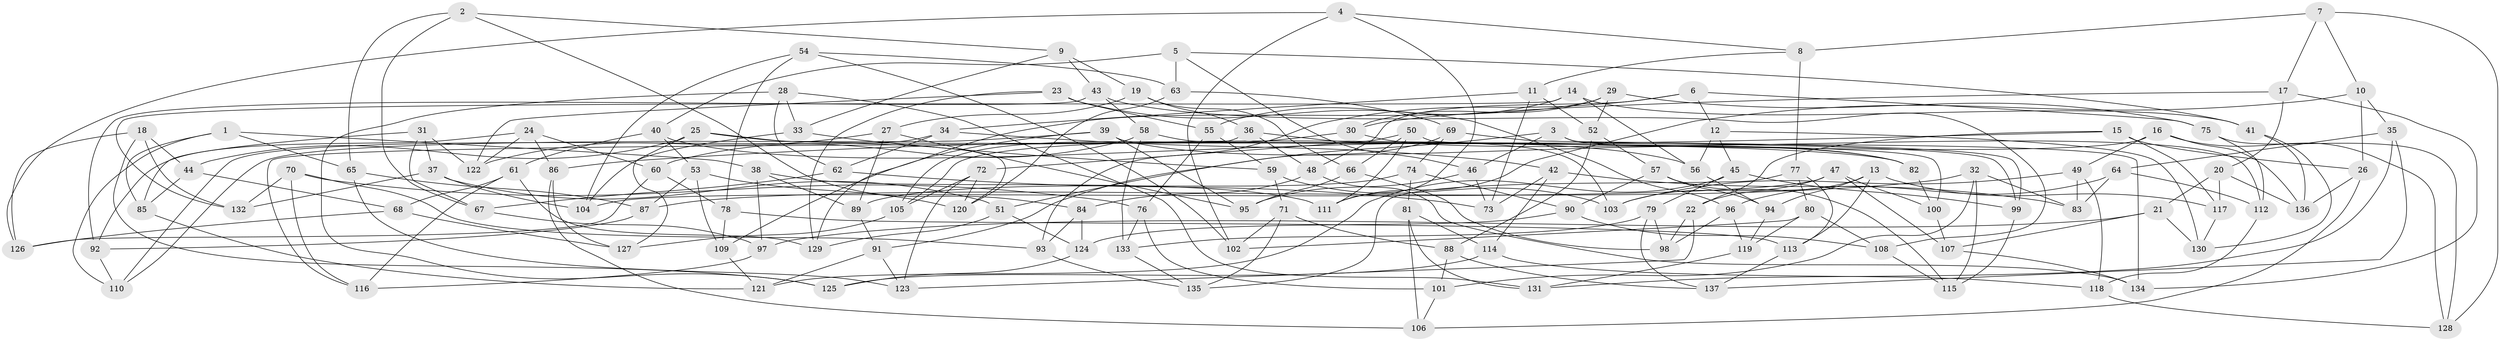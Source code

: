 // Generated by graph-tools (version 1.1) at 2025/37/03/09/25 02:37:56]
// undirected, 137 vertices, 274 edges
graph export_dot {
graph [start="1"]
  node [color=gray90,style=filled];
  1;
  2;
  3;
  4;
  5;
  6;
  7;
  8;
  9;
  10;
  11;
  12;
  13;
  14;
  15;
  16;
  17;
  18;
  19;
  20;
  21;
  22;
  23;
  24;
  25;
  26;
  27;
  28;
  29;
  30;
  31;
  32;
  33;
  34;
  35;
  36;
  37;
  38;
  39;
  40;
  41;
  42;
  43;
  44;
  45;
  46;
  47;
  48;
  49;
  50;
  51;
  52;
  53;
  54;
  55;
  56;
  57;
  58;
  59;
  60;
  61;
  62;
  63;
  64;
  65;
  66;
  67;
  68;
  69;
  70;
  71;
  72;
  73;
  74;
  75;
  76;
  77;
  78;
  79;
  80;
  81;
  82;
  83;
  84;
  85;
  86;
  87;
  88;
  89;
  90;
  91;
  92;
  93;
  94;
  95;
  96;
  97;
  98;
  99;
  100;
  101;
  102;
  103;
  104;
  105;
  106;
  107;
  108;
  109;
  110;
  111;
  112;
  113;
  114;
  115;
  116;
  117;
  118;
  119;
  120;
  121;
  122;
  123;
  124;
  125;
  126;
  127;
  128;
  129;
  130;
  131;
  132;
  133;
  134;
  135;
  136;
  137;
  1 -- 65;
  1 -- 110;
  1 -- 38;
  1 -- 85;
  2 -- 65;
  2 -- 9;
  2 -- 84;
  2 -- 67;
  3 -- 134;
  3 -- 112;
  3 -- 46;
  3 -- 51;
  4 -- 111;
  4 -- 8;
  4 -- 126;
  4 -- 102;
  5 -- 41;
  5 -- 40;
  5 -- 63;
  5 -- 46;
  6 -- 75;
  6 -- 93;
  6 -- 12;
  6 -- 48;
  7 -- 17;
  7 -- 10;
  7 -- 8;
  7 -- 128;
  8 -- 11;
  8 -- 77;
  9 -- 19;
  9 -- 43;
  9 -- 33;
  10 -- 35;
  10 -- 111;
  10 -- 26;
  11 -- 34;
  11 -- 73;
  11 -- 52;
  12 -- 56;
  12 -- 130;
  12 -- 45;
  13 -- 117;
  13 -- 22;
  13 -- 94;
  13 -- 113;
  14 -- 56;
  14 -- 132;
  14 -- 55;
  14 -- 41;
  15 -- 26;
  15 -- 117;
  15 -- 86;
  15 -- 22;
  16 -- 136;
  16 -- 105;
  16 -- 49;
  16 -- 128;
  17 -- 20;
  17 -- 30;
  17 -- 134;
  18 -- 126;
  18 -- 125;
  18 -- 44;
  18 -- 132;
  19 -- 36;
  19 -- 27;
  19 -- 66;
  20 -- 117;
  20 -- 21;
  20 -- 136;
  21 -- 107;
  21 -- 97;
  21 -- 130;
  22 -- 98;
  22 -- 123;
  23 -- 129;
  23 -- 55;
  23 -- 96;
  23 -- 122;
  24 -- 122;
  24 -- 86;
  24 -- 60;
  24 -- 92;
  25 -- 120;
  25 -- 127;
  25 -- 44;
  25 -- 82;
  26 -- 106;
  26 -- 136;
  27 -- 95;
  27 -- 122;
  27 -- 89;
  28 -- 131;
  28 -- 33;
  28 -- 62;
  28 -- 125;
  29 -- 52;
  29 -- 75;
  29 -- 129;
  29 -- 30;
  30 -- 105;
  30 -- 82;
  31 -- 122;
  31 -- 67;
  31 -- 37;
  31 -- 85;
  32 -- 101;
  32 -- 83;
  32 -- 87;
  32 -- 115;
  33 -- 59;
  33 -- 104;
  34 -- 42;
  34 -- 110;
  34 -- 62;
  35 -- 131;
  35 -- 64;
  35 -- 137;
  36 -- 48;
  36 -- 116;
  36 -- 103;
  37 -- 51;
  37 -- 104;
  37 -- 132;
  38 -- 111;
  38 -- 97;
  38 -- 89;
  39 -- 109;
  39 -- 82;
  39 -- 95;
  39 -- 110;
  40 -- 56;
  40 -- 61;
  40 -- 53;
  41 -- 130;
  41 -- 136;
  42 -- 73;
  42 -- 83;
  42 -- 114;
  43 -- 92;
  43 -- 58;
  43 -- 108;
  44 -- 68;
  44 -- 85;
  45 -- 79;
  45 -- 121;
  45 -- 99;
  46 -- 73;
  46 -- 95;
  47 -- 104;
  47 -- 100;
  47 -- 107;
  47 -- 103;
  48 -- 134;
  48 -- 84;
  49 -- 83;
  49 -- 118;
  49 -- 103;
  50 -- 66;
  50 -- 72;
  50 -- 100;
  50 -- 111;
  51 -- 129;
  51 -- 124;
  52 -- 57;
  52 -- 88;
  53 -- 87;
  53 -- 120;
  53 -- 109;
  54 -- 78;
  54 -- 104;
  54 -- 102;
  54 -- 63;
  55 -- 76;
  55 -- 59;
  56 -- 94;
  57 -- 90;
  57 -- 94;
  57 -- 115;
  58 -- 133;
  58 -- 99;
  58 -- 60;
  59 -- 103;
  59 -- 71;
  60 -- 78;
  60 -- 126;
  61 -- 129;
  61 -- 116;
  61 -- 68;
  62 -- 73;
  62 -- 67;
  63 -- 120;
  63 -- 69;
  64 -- 96;
  64 -- 112;
  64 -- 83;
  65 -- 123;
  65 -- 87;
  66 -- 98;
  66 -- 95;
  67 -- 97;
  68 -- 126;
  68 -- 127;
  69 -- 74;
  69 -- 99;
  69 -- 91;
  70 -- 132;
  70 -- 116;
  70 -- 76;
  70 -- 93;
  71 -- 88;
  71 -- 135;
  71 -- 102;
  72 -- 105;
  72 -- 120;
  72 -- 123;
  74 -- 81;
  74 -- 89;
  74 -- 90;
  75 -- 112;
  75 -- 128;
  76 -- 133;
  76 -- 101;
  77 -- 113;
  77 -- 80;
  77 -- 135;
  78 -- 109;
  78 -- 113;
  79 -- 137;
  79 -- 98;
  79 -- 133;
  80 -- 108;
  80 -- 119;
  80 -- 102;
  81 -- 114;
  81 -- 131;
  81 -- 106;
  82 -- 100;
  84 -- 93;
  84 -- 124;
  85 -- 121;
  86 -- 106;
  86 -- 127;
  87 -- 92;
  88 -- 101;
  88 -- 137;
  89 -- 91;
  90 -- 124;
  90 -- 108;
  91 -- 121;
  91 -- 123;
  92 -- 110;
  93 -- 135;
  94 -- 119;
  96 -- 119;
  96 -- 98;
  97 -- 116;
  99 -- 115;
  100 -- 107;
  101 -- 106;
  105 -- 127;
  107 -- 134;
  108 -- 115;
  109 -- 121;
  112 -- 118;
  113 -- 137;
  114 -- 125;
  114 -- 118;
  117 -- 130;
  118 -- 128;
  119 -- 131;
  124 -- 125;
  133 -- 135;
}
